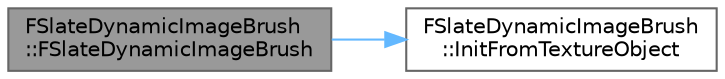 digraph "FSlateDynamicImageBrush::FSlateDynamicImageBrush"
{
 // INTERACTIVE_SVG=YES
 // LATEX_PDF_SIZE
  bgcolor="transparent";
  edge [fontname=Helvetica,fontsize=10,labelfontname=Helvetica,labelfontsize=10];
  node [fontname=Helvetica,fontsize=10,shape=box,height=0.2,width=0.4];
  rankdir="LR";
  Node1 [id="Node000001",label="FSlateDynamicImageBrush\l::FSlateDynamicImageBrush",height=0.2,width=0.4,color="gray40", fillcolor="grey60", style="filled", fontcolor="black",tooltip=" "];
  Node1 -> Node2 [id="edge1_Node000001_Node000002",color="steelblue1",style="solid",tooltip=" "];
  Node2 [id="Node000002",label="FSlateDynamicImageBrush\l::InitFromTextureObject",height=0.2,width=0.4,color="grey40", fillcolor="white", style="filled",URL="$dd/db5/structFSlateDynamicImageBrush.html#a6f9035da8abde173d4abe10d64d72e30",tooltip=" "];
}
